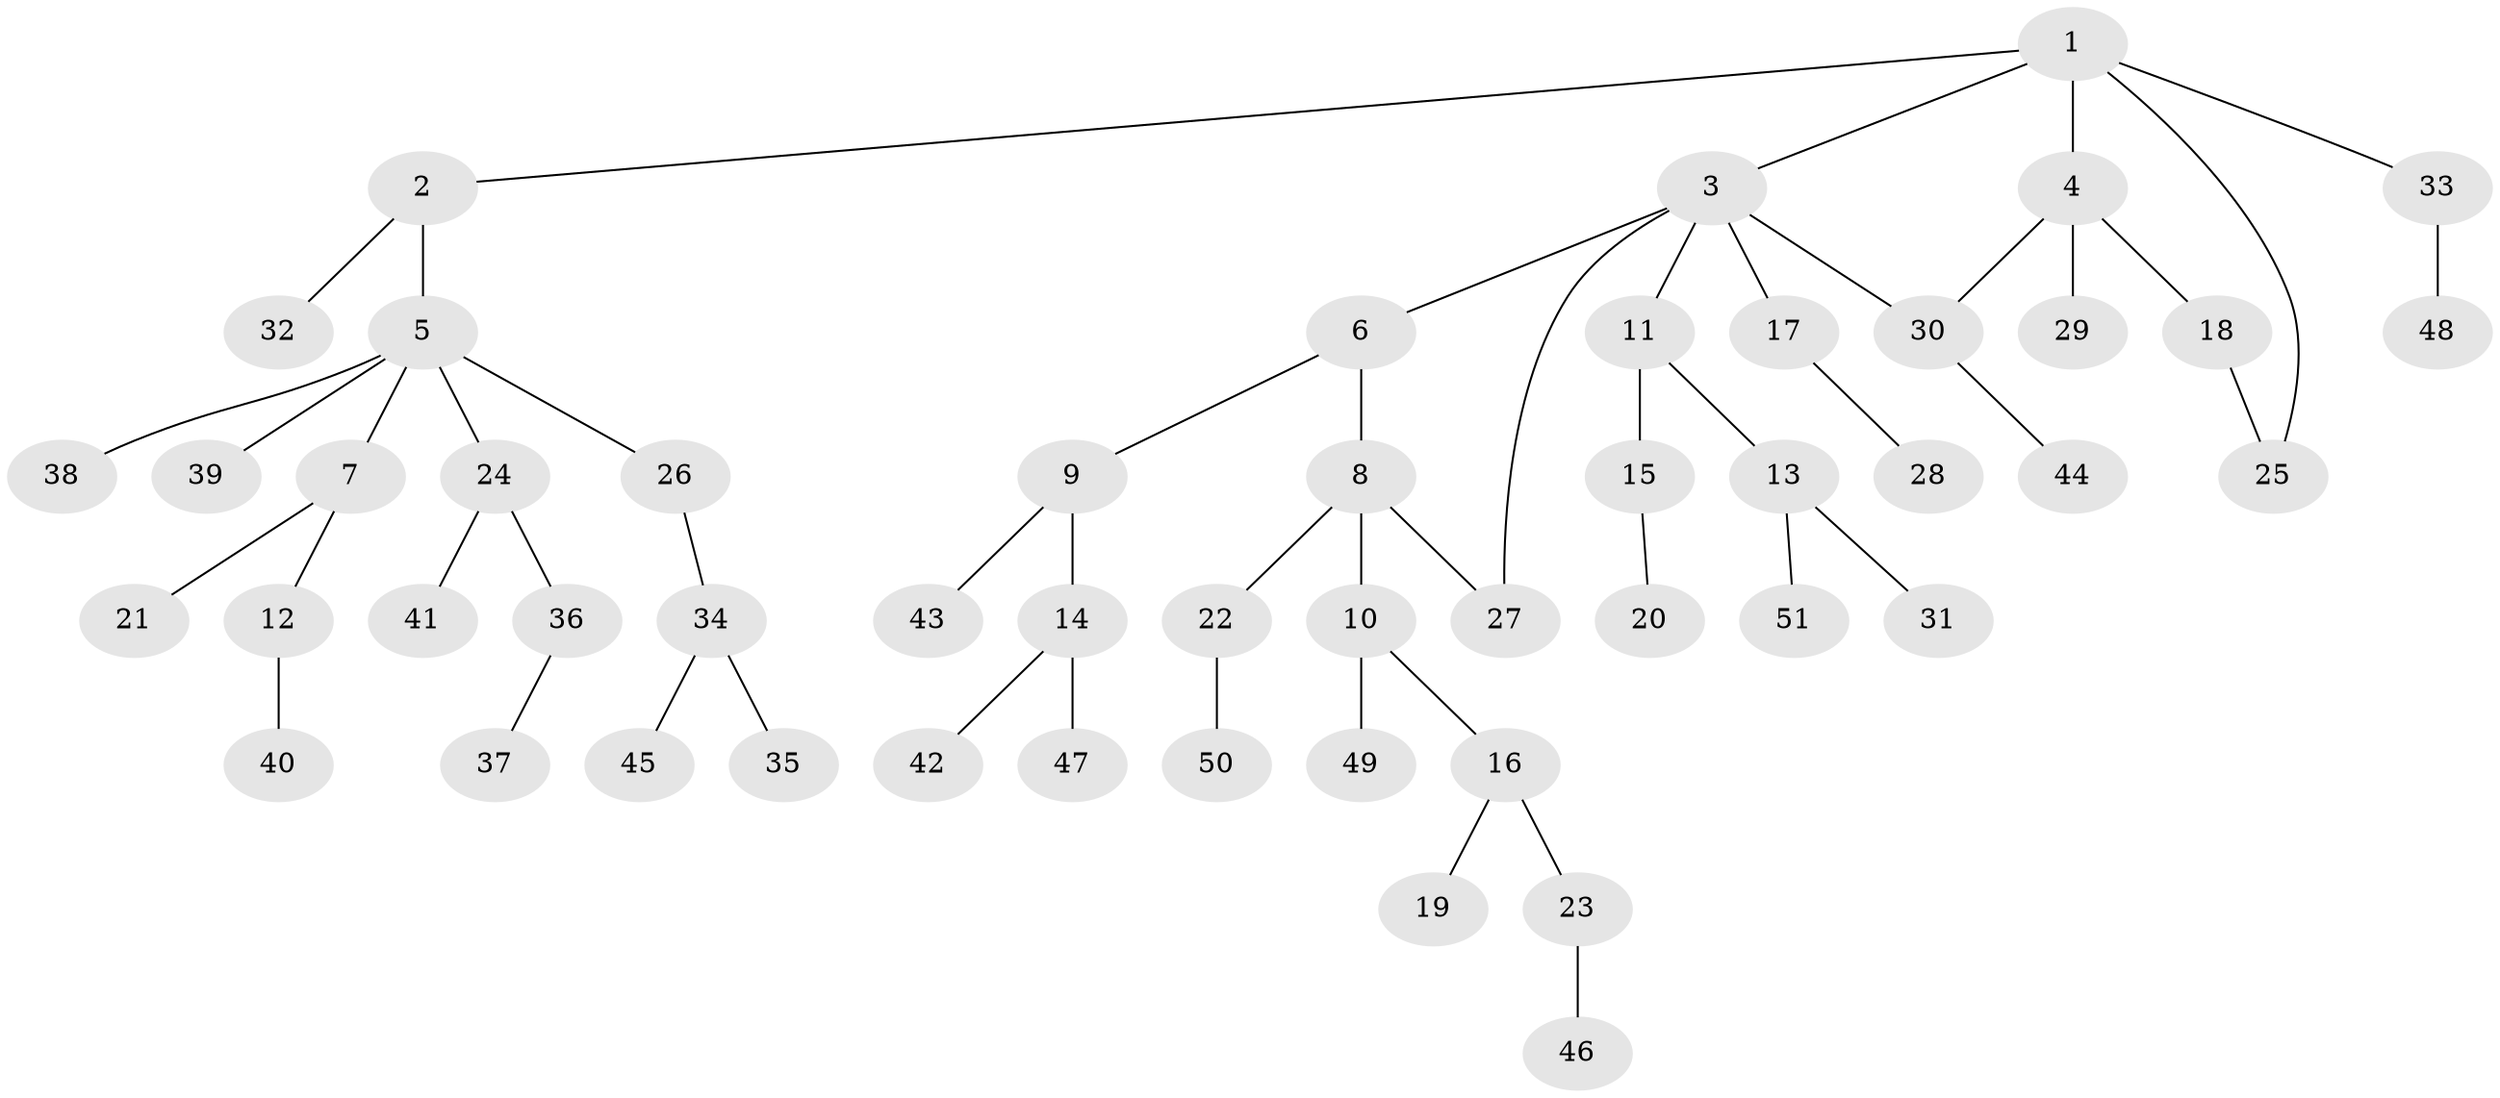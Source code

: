 // coarse degree distribution, {5: 0.06451612903225806, 2: 0.3548387096774194, 7: 0.06451612903225806, 3: 0.06451612903225806, 1: 0.45161290322580644}
// Generated by graph-tools (version 1.1) at 2025/41/03/06/25 10:41:30]
// undirected, 51 vertices, 53 edges
graph export_dot {
graph [start="1"]
  node [color=gray90,style=filled];
  1;
  2;
  3;
  4;
  5;
  6;
  7;
  8;
  9;
  10;
  11;
  12;
  13;
  14;
  15;
  16;
  17;
  18;
  19;
  20;
  21;
  22;
  23;
  24;
  25;
  26;
  27;
  28;
  29;
  30;
  31;
  32;
  33;
  34;
  35;
  36;
  37;
  38;
  39;
  40;
  41;
  42;
  43;
  44;
  45;
  46;
  47;
  48;
  49;
  50;
  51;
  1 -- 2;
  1 -- 3;
  1 -- 4;
  1 -- 33;
  1 -- 25;
  2 -- 5;
  2 -- 32;
  3 -- 6;
  3 -- 11;
  3 -- 17;
  3 -- 27;
  3 -- 30;
  4 -- 18;
  4 -- 29;
  4 -- 30;
  5 -- 7;
  5 -- 24;
  5 -- 26;
  5 -- 38;
  5 -- 39;
  6 -- 8;
  6 -- 9;
  7 -- 12;
  7 -- 21;
  8 -- 10;
  8 -- 22;
  8 -- 27;
  9 -- 14;
  9 -- 43;
  10 -- 16;
  10 -- 49;
  11 -- 13;
  11 -- 15;
  12 -- 40;
  13 -- 31;
  13 -- 51;
  14 -- 42;
  14 -- 47;
  15 -- 20;
  16 -- 19;
  16 -- 23;
  17 -- 28;
  18 -- 25;
  22 -- 50;
  23 -- 46;
  24 -- 36;
  24 -- 41;
  26 -- 34;
  30 -- 44;
  33 -- 48;
  34 -- 35;
  34 -- 45;
  36 -- 37;
}
